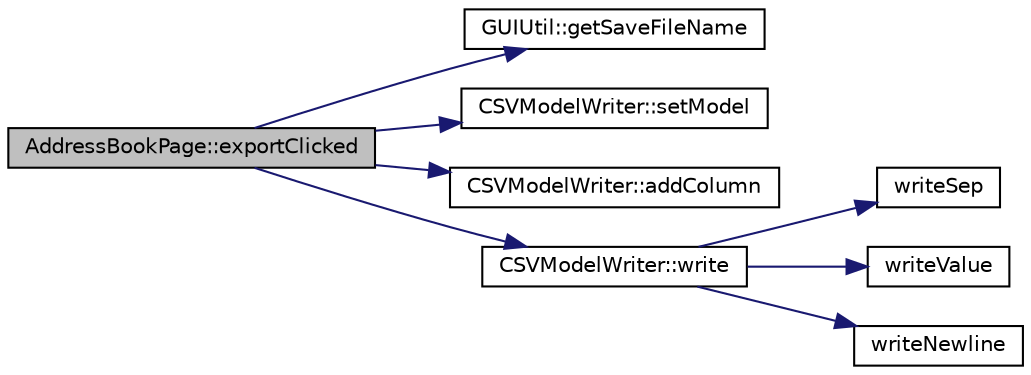 digraph "AddressBookPage::exportClicked"
{
  edge [fontname="Helvetica",fontsize="10",labelfontname="Helvetica",labelfontsize="10"];
  node [fontname="Helvetica",fontsize="10",shape=record];
  rankdir="LR";
  Node28 [label="AddressBookPage::exportClicked",height=0.2,width=0.4,color="black", fillcolor="grey75", style="filled", fontcolor="black"];
  Node28 -> Node29 [color="midnightblue",fontsize="10",style="solid",fontname="Helvetica"];
  Node29 [label="GUIUtil::getSaveFileName",height=0.2,width=0.4,color="black", fillcolor="white", style="filled",URL="$d1/d87/namespace_g_u_i_util.html#ab9d9c0f96a2491a1b04567f8effe77c4",tooltip="Get save filename, mimics QFileDialog::getSaveFileName, except that it appends a default suffix when ..."];
  Node28 -> Node30 [color="midnightblue",fontsize="10",style="solid",fontname="Helvetica"];
  Node30 [label="CSVModelWriter::setModel",height=0.2,width=0.4,color="black", fillcolor="white", style="filled",URL="$da/d79/class_c_s_v_model_writer.html#a7b8be6f49a66b965a94a89c78fb96e40"];
  Node28 -> Node31 [color="midnightblue",fontsize="10",style="solid",fontname="Helvetica"];
  Node31 [label="CSVModelWriter::addColumn",height=0.2,width=0.4,color="black", fillcolor="white", style="filled",URL="$da/d79/class_c_s_v_model_writer.html#a9e5f0d60f2c873747582ce21ddeb53b5"];
  Node28 -> Node32 [color="midnightblue",fontsize="10",style="solid",fontname="Helvetica"];
  Node32 [label="CSVModelWriter::write",height=0.2,width=0.4,color="black", fillcolor="white", style="filled",URL="$da/d79/class_c_s_v_model_writer.html#a71fe52fdd6f41c506f9631175cb04615",tooltip="Perform export of the model to CSV. "];
  Node32 -> Node33 [color="midnightblue",fontsize="10",style="solid",fontname="Helvetica"];
  Node33 [label="writeSep",height=0.2,width=0.4,color="black", fillcolor="white", style="filled",URL="$da/d69/csvmodelwriter_8cpp.html#a6be07c08b797caef0f70aa7da48045e9"];
  Node32 -> Node34 [color="midnightblue",fontsize="10",style="solid",fontname="Helvetica"];
  Node34 [label="writeValue",height=0.2,width=0.4,color="black", fillcolor="white", style="filled",URL="$da/d69/csvmodelwriter_8cpp.html#a513c2da991b3384f4ea2d82eb89bc3dc"];
  Node32 -> Node35 [color="midnightblue",fontsize="10",style="solid",fontname="Helvetica"];
  Node35 [label="writeNewline",height=0.2,width=0.4,color="black", fillcolor="white", style="filled",URL="$da/d69/csvmodelwriter_8cpp.html#a7a453a98e3543054f75e89e26c1365e4"];
}
